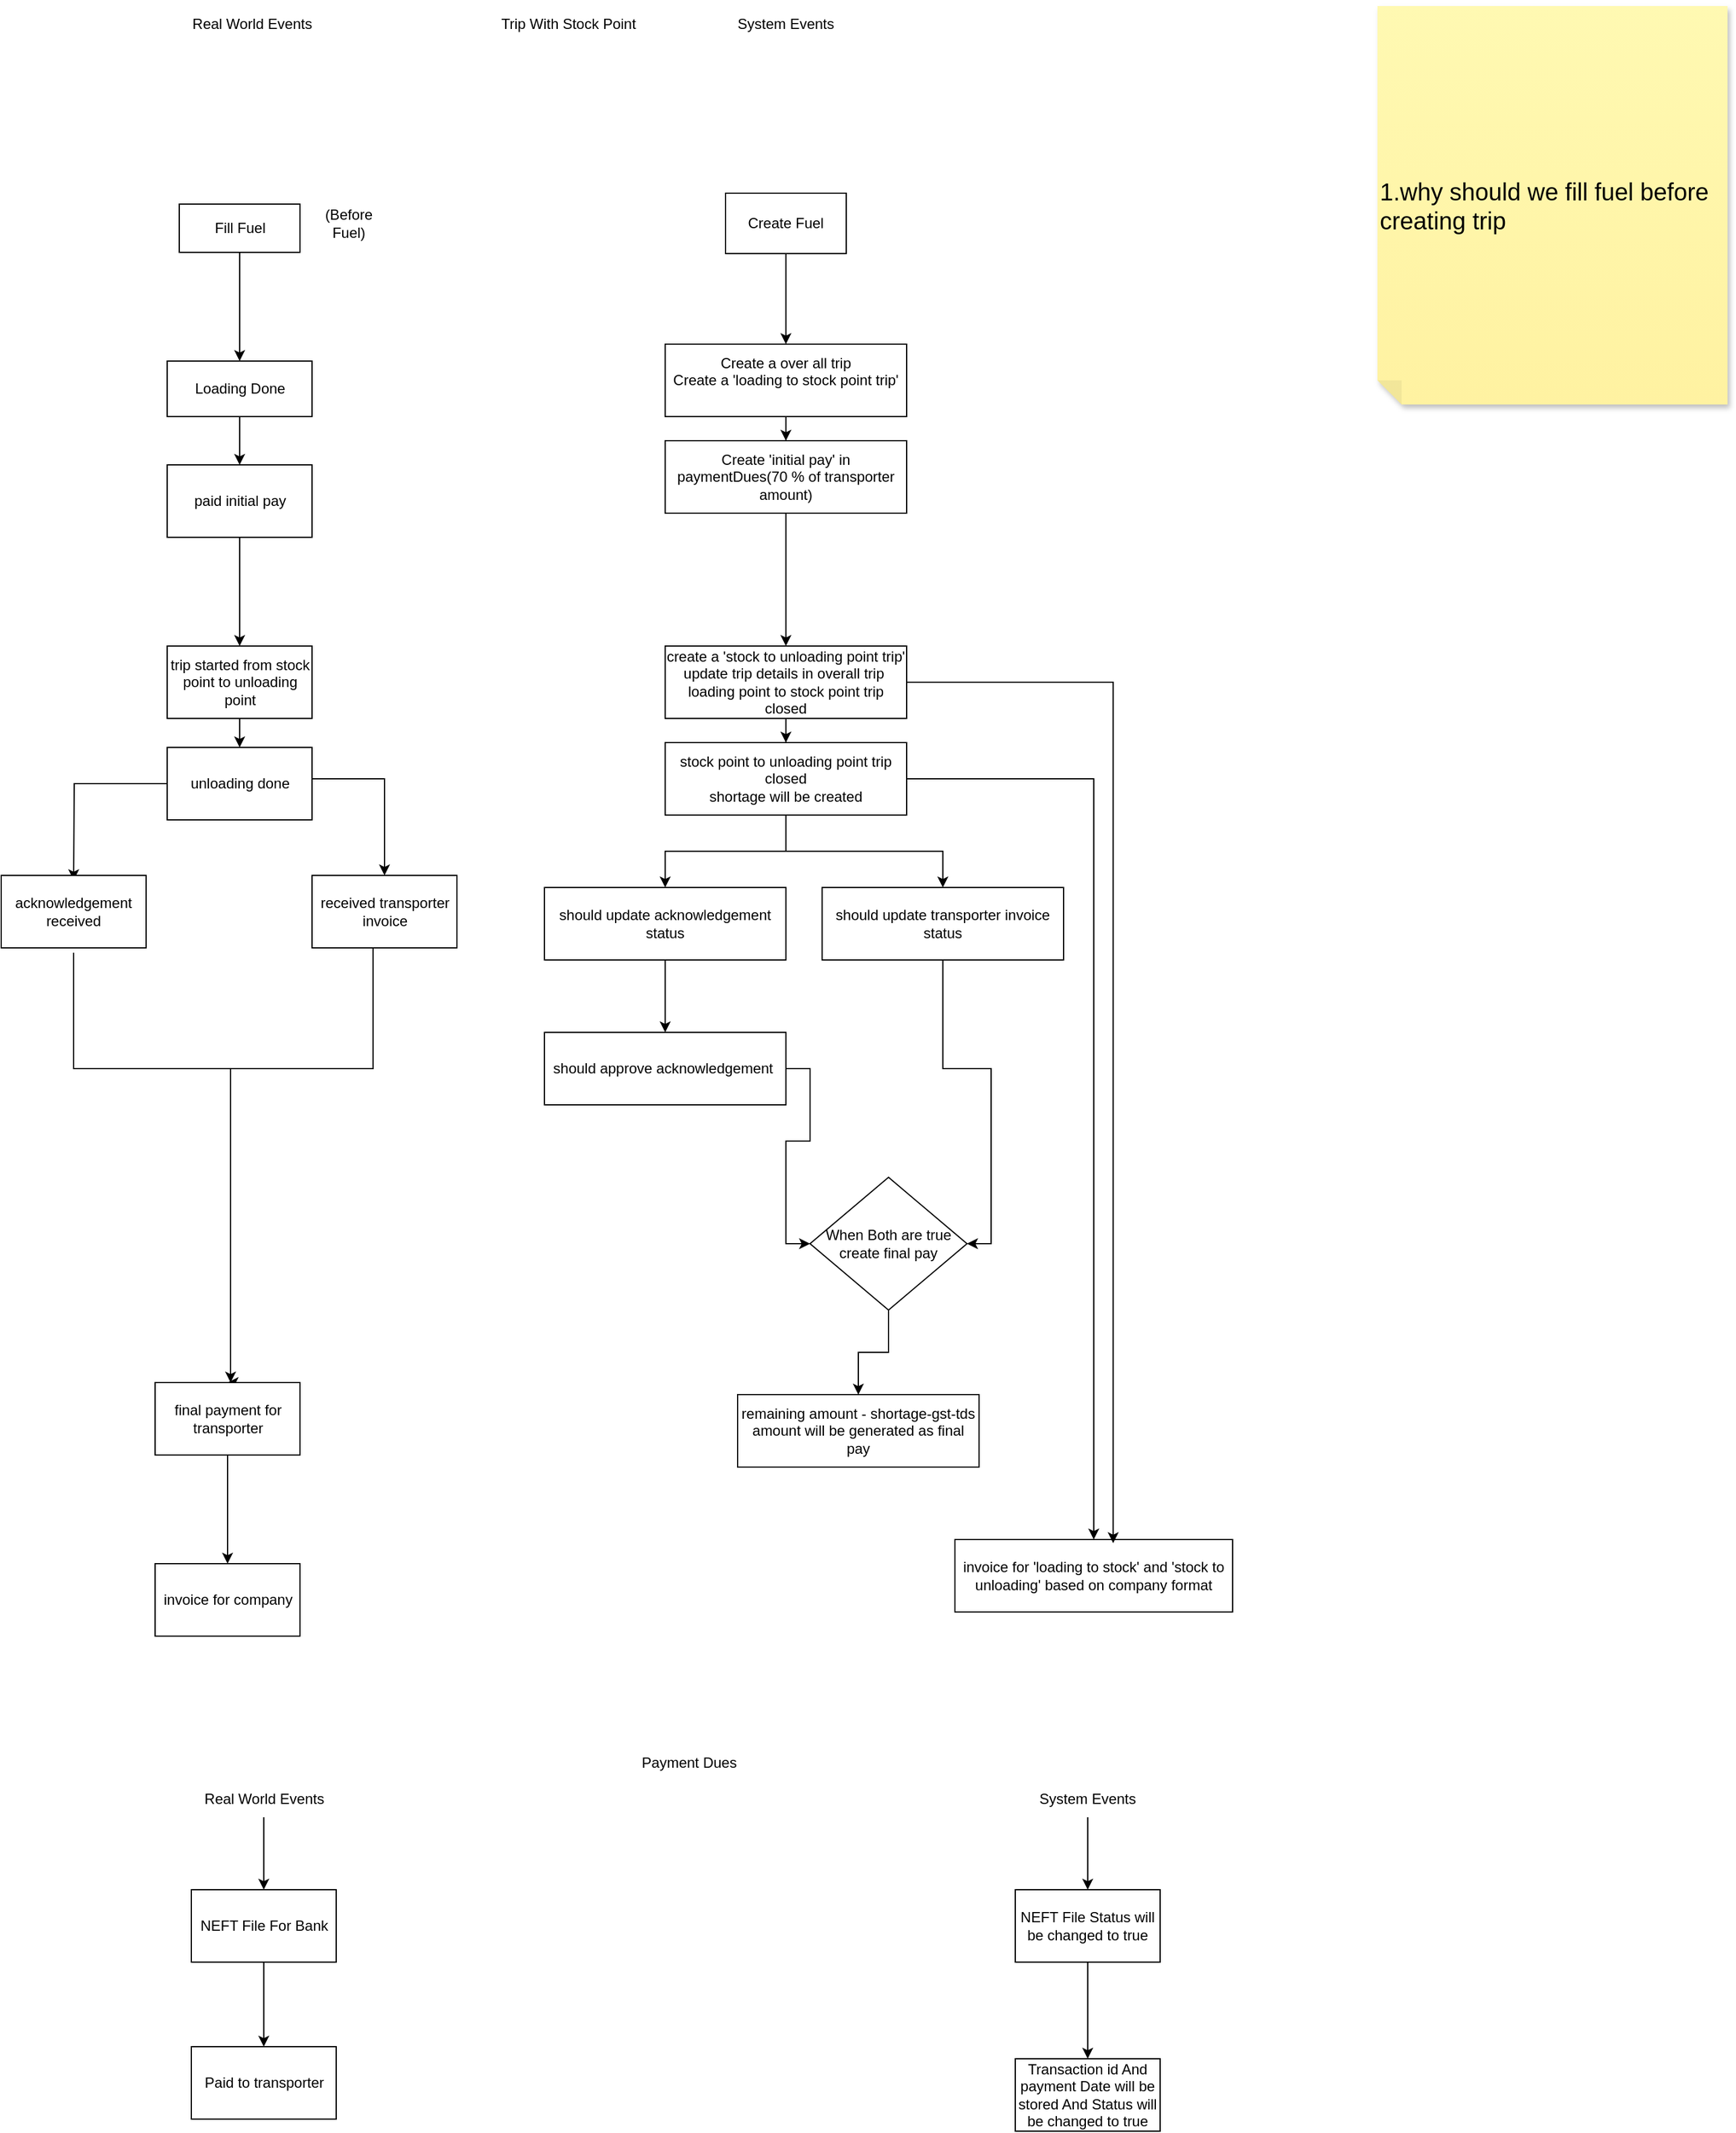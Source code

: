 <mxfile version="24.1.0" type="device">
  <diagram name="Page-1" id="LYNlKIAcfpjvFeQOGrr4">
    <mxGraphModel dx="2261" dy="854" grid="1" gridSize="10" guides="1" tooltips="1" connect="1" arrows="1" fold="1" page="1" pageScale="1" pageWidth="827" pageHeight="1169" math="0" shadow="0">
      <root>
        <mxCell id="0" />
        <mxCell id="1" parent="0" />
        <mxCell id="yk4MwxN-kGPhxIpHBKS9-22" style="edgeStyle=orthogonalEdgeStyle;rounded=0;orthogonalLoop=1;jettySize=auto;html=1;entryX=0.5;entryY=0;entryDx=0;entryDy=0;" edge="1" parent="1" source="iYZIwUq2cd-H_L5032Ol-9" target="yk4MwxN-kGPhxIpHBKS9-21">
          <mxGeometry relative="1" as="geometry" />
        </mxCell>
        <mxCell id="yk4MwxN-kGPhxIpHBKS9-64" value="" style="edgeStyle=orthogonalEdgeStyle;rounded=0;orthogonalLoop=1;jettySize=auto;html=1;" edge="1" parent="1" source="iYZIwUq2cd-H_L5032Ol-1" target="yk4MwxN-kGPhxIpHBKS9-56">
          <mxGeometry relative="1" as="geometry" />
        </mxCell>
        <mxCell id="iYZIwUq2cd-H_L5032Ol-1" value="Loading Done" style="rounded=0;whiteSpace=wrap;html=1;" parent="1" vertex="1">
          <mxGeometry x="-72.5" y="304" width="120" height="46" as="geometry" />
        </mxCell>
        <mxCell id="iYZIwUq2cd-H_L5032Ol-4" value="Trip With Stock Point" style="text;html=1;align=center;verticalAlign=middle;whiteSpace=wrap;rounded=0;" parent="1" vertex="1">
          <mxGeometry x="200" y="10" width="120" height="30" as="geometry" />
        </mxCell>
        <mxCell id="yk4MwxN-kGPhxIpHBKS9-62" style="edgeStyle=orthogonalEdgeStyle;rounded=0;orthogonalLoop=1;jettySize=auto;html=1;entryX=0.5;entryY=0;entryDx=0;entryDy=0;" edge="1" parent="1" source="iYZIwUq2cd-H_L5032Ol-6" target="yk4MwxN-kGPhxIpHBKS9-60">
          <mxGeometry relative="1" as="geometry" />
        </mxCell>
        <mxCell id="iYZIwUq2cd-H_L5032Ol-6" value="Create a over all trip&lt;div&gt;Create a &#39;loading to stock point trip&#39;&lt;/div&gt;&lt;div&gt;&lt;br&gt;&lt;/div&gt;" style="rounded=0;whiteSpace=wrap;html=1;" parent="1" vertex="1">
          <mxGeometry x="340" y="290" width="200" height="60" as="geometry" />
        </mxCell>
        <mxCell id="iYZIwUq2cd-H_L5032Ol-11" value="Real World Events" style="text;html=1;align=center;verticalAlign=middle;whiteSpace=wrap;rounded=0;" parent="1" vertex="1">
          <mxGeometry x="-72.5" y="10" width="140" height="30" as="geometry" />
        </mxCell>
        <mxCell id="iYZIwUq2cd-H_L5032Ol-12" value="System Events" style="text;html=1;align=center;verticalAlign=middle;whiteSpace=wrap;rounded=0;" parent="1" vertex="1">
          <mxGeometry x="370" y="10" width="140" height="30" as="geometry" />
        </mxCell>
        <mxCell id="yk4MwxN-kGPhxIpHBKS9-3" value="" style="edgeStyle=orthogonalEdgeStyle;rounded=0;orthogonalLoop=1;jettySize=auto;html=1;" edge="1" parent="1" source="iYZIwUq2cd-H_L5032Ol-13" target="iYZIwUq2cd-H_L5032Ol-1">
          <mxGeometry relative="1" as="geometry" />
        </mxCell>
        <mxCell id="iYZIwUq2cd-H_L5032Ol-13" value="Fill Fuel" style="rounded=0;whiteSpace=wrap;html=1;" parent="1" vertex="1">
          <mxGeometry x="-62.5" y="174" width="100" height="40" as="geometry" />
        </mxCell>
        <mxCell id="yk4MwxN-kGPhxIpHBKS9-20" value="" style="edgeStyle=orthogonalEdgeStyle;rounded=0;orthogonalLoop=1;jettySize=auto;html=1;" edge="1" parent="1" source="iYZIwUq2cd-H_L5032Ol-14" target="iYZIwUq2cd-H_L5032Ol-6">
          <mxGeometry relative="1" as="geometry" />
        </mxCell>
        <mxCell id="iYZIwUq2cd-H_L5032Ol-14" value="Create Fuel" style="rounded=0;whiteSpace=wrap;html=1;" parent="1" vertex="1">
          <mxGeometry x="390" y="165" width="100" height="50" as="geometry" />
        </mxCell>
        <mxCell id="yk4MwxN-kGPhxIpHBKS9-4" value="(Before Fuel)" style="text;html=1;align=center;verticalAlign=middle;whiteSpace=wrap;rounded=0;" vertex="1" parent="1">
          <mxGeometry x="47.5" y="175" width="60" height="30" as="geometry" />
        </mxCell>
        <mxCell id="yk4MwxN-kGPhxIpHBKS9-19" value="&lt;font style=&quot;font-size: 20px;&quot;&gt;1.why should we fill fuel before creating trip&amp;nbsp;&lt;/font&gt;" style="shape=note;whiteSpace=wrap;html=1;backgroundOutline=1;fontColor=#000000;darkOpacity=0.05;fillColor=#FFF9B2;strokeColor=none;fillStyle=solid;direction=west;gradientDirection=north;gradientColor=#FFF2A1;shadow=1;size=20;pointerEvents=1;align=left;" vertex="1" parent="1">
          <mxGeometry x="930" y="10" width="290" height="330" as="geometry" />
        </mxCell>
        <mxCell id="yk4MwxN-kGPhxIpHBKS9-34" style="edgeStyle=orthogonalEdgeStyle;rounded=0;orthogonalLoop=1;jettySize=auto;html=1;" edge="1" parent="1" source="yk4MwxN-kGPhxIpHBKS9-21">
          <mxGeometry relative="1" as="geometry">
            <mxPoint x="-150" y="734" as="targetPoint" />
            <Array as="points" />
          </mxGeometry>
        </mxCell>
        <mxCell id="yk4MwxN-kGPhxIpHBKS9-39" style="edgeStyle=orthogonalEdgeStyle;rounded=0;orthogonalLoop=1;jettySize=auto;html=1;exitX=1;exitY=0.5;exitDx=0;exitDy=0;" edge="1" parent="1" source="yk4MwxN-kGPhxIpHBKS9-21">
          <mxGeometry relative="1" as="geometry">
            <mxPoint x="71.25" y="660" as="sourcePoint" />
            <mxPoint x="107.5" y="730" as="targetPoint" />
            <Array as="points">
              <mxPoint x="108" y="650" />
            </Array>
          </mxGeometry>
        </mxCell>
        <mxCell id="yk4MwxN-kGPhxIpHBKS9-21" value="unloading done" style="rounded=0;whiteSpace=wrap;html=1;" vertex="1" parent="1">
          <mxGeometry x="-72.5" y="624" width="120" height="60" as="geometry" />
        </mxCell>
        <mxCell id="iYZIwUq2cd-H_L5032Ol-9" value="trip started from stock point to unloading point" style="whiteSpace=wrap;html=1;rounded=0;" parent="1" vertex="1">
          <mxGeometry x="-72.5" y="540" width="120" height="60" as="geometry" />
        </mxCell>
        <mxCell id="yk4MwxN-kGPhxIpHBKS9-32" style="edgeStyle=orthogonalEdgeStyle;rounded=0;orthogonalLoop=1;jettySize=auto;html=1;" edge="1" parent="1" source="yk4MwxN-kGPhxIpHBKS9-27" target="yk4MwxN-kGPhxIpHBKS9-29">
          <mxGeometry relative="1" as="geometry" />
        </mxCell>
        <mxCell id="yk4MwxN-kGPhxIpHBKS9-27" value="&lt;div&gt;create a &#39;stock to unloading point trip&#39;&lt;/div&gt;&lt;div&gt;update trip details in overall trip&amp;nbsp;&lt;/div&gt;&lt;div&gt;loading point to stock point trip closed&lt;/div&gt;" style="rounded=0;whiteSpace=wrap;html=1;" vertex="1" parent="1">
          <mxGeometry x="340" y="540" width="200" height="60" as="geometry" />
        </mxCell>
        <mxCell id="yk4MwxN-kGPhxIpHBKS9-36" style="edgeStyle=orthogonalEdgeStyle;rounded=0;orthogonalLoop=1;jettySize=auto;html=1;" edge="1" parent="1" source="yk4MwxN-kGPhxIpHBKS9-29" target="yk4MwxN-kGPhxIpHBKS9-35">
          <mxGeometry relative="1" as="geometry" />
        </mxCell>
        <mxCell id="yk4MwxN-kGPhxIpHBKS9-42" style="edgeStyle=orthogonalEdgeStyle;rounded=0;orthogonalLoop=1;jettySize=auto;html=1;entryX=0.5;entryY=0;entryDx=0;entryDy=0;" edge="1" parent="1" source="yk4MwxN-kGPhxIpHBKS9-29" target="yk4MwxN-kGPhxIpHBKS9-40">
          <mxGeometry relative="1" as="geometry" />
        </mxCell>
        <mxCell id="yk4MwxN-kGPhxIpHBKS9-69" value="" style="edgeStyle=orthogonalEdgeStyle;rounded=0;orthogonalLoop=1;jettySize=auto;html=1;" edge="1" parent="1" source="yk4MwxN-kGPhxIpHBKS9-29" target="yk4MwxN-kGPhxIpHBKS9-68">
          <mxGeometry relative="1" as="geometry" />
        </mxCell>
        <mxCell id="yk4MwxN-kGPhxIpHBKS9-29" value="stock point to unloading point trip closed&lt;div&gt;shortage will be created&lt;/div&gt;" style="rounded=0;whiteSpace=wrap;html=1;" vertex="1" parent="1">
          <mxGeometry x="340" y="620" width="200" height="60" as="geometry" />
        </mxCell>
        <mxCell id="yk4MwxN-kGPhxIpHBKS9-46" style="edgeStyle=orthogonalEdgeStyle;rounded=0;orthogonalLoop=1;jettySize=auto;html=1;entryX=0.5;entryY=0;entryDx=0;entryDy=0;" edge="1" parent="1" source="yk4MwxN-kGPhxIpHBKS9-35" target="yk4MwxN-kGPhxIpHBKS9-45">
          <mxGeometry relative="1" as="geometry" />
        </mxCell>
        <mxCell id="yk4MwxN-kGPhxIpHBKS9-35" value="should update acknowledgement status" style="rounded=0;whiteSpace=wrap;html=1;" vertex="1" parent="1">
          <mxGeometry x="240" y="740" width="200" height="60" as="geometry" />
        </mxCell>
        <mxCell id="yk4MwxN-kGPhxIpHBKS9-54" style="edgeStyle=orthogonalEdgeStyle;rounded=0;orthogonalLoop=1;jettySize=auto;html=1;entryX=0.5;entryY=0;entryDx=0;entryDy=0;" edge="1" parent="1" target="yk4MwxN-kGPhxIpHBKS9-53">
          <mxGeometry relative="1" as="geometry">
            <mxPoint x="-150" y="794" as="sourcePoint" />
            <Array as="points">
              <mxPoint x="-150" y="890" />
              <mxPoint x="-20" y="890" />
              <mxPoint x="-20" y="1150" />
            </Array>
          </mxGeometry>
        </mxCell>
        <mxCell id="yk4MwxN-kGPhxIpHBKS9-37" value="acknowledgement received" style="rounded=0;whiteSpace=wrap;html=1;" vertex="1" parent="1">
          <mxGeometry x="-210" y="730" width="120" height="60" as="geometry" />
        </mxCell>
        <mxCell id="yk4MwxN-kGPhxIpHBKS9-55" style="edgeStyle=orthogonalEdgeStyle;rounded=0;orthogonalLoop=1;jettySize=auto;html=1;" edge="1" parent="1" source="yk4MwxN-kGPhxIpHBKS9-38" target="yk4MwxN-kGPhxIpHBKS9-53">
          <mxGeometry relative="1" as="geometry">
            <mxPoint x="-150" y="1000" as="targetPoint" />
            <Array as="points">
              <mxPoint x="98" y="890" />
              <mxPoint x="-20" y="890" />
            </Array>
          </mxGeometry>
        </mxCell>
        <mxCell id="yk4MwxN-kGPhxIpHBKS9-38" value="received transporter invoice" style="rounded=0;whiteSpace=wrap;html=1;" vertex="1" parent="1">
          <mxGeometry x="47.5" y="730" width="120" height="60" as="geometry" />
        </mxCell>
        <mxCell id="yk4MwxN-kGPhxIpHBKS9-90" style="edgeStyle=orthogonalEdgeStyle;rounded=0;orthogonalLoop=1;jettySize=auto;html=1;entryX=1;entryY=0.5;entryDx=0;entryDy=0;" edge="1" parent="1" source="yk4MwxN-kGPhxIpHBKS9-40" target="yk4MwxN-kGPhxIpHBKS9-88">
          <mxGeometry relative="1" as="geometry" />
        </mxCell>
        <mxCell id="yk4MwxN-kGPhxIpHBKS9-40" value="should update transporter invoice&lt;div&gt;status&lt;/div&gt;" style="rounded=0;whiteSpace=wrap;html=1;" vertex="1" parent="1">
          <mxGeometry x="470" y="740" width="200" height="60" as="geometry" />
        </mxCell>
        <mxCell id="yk4MwxN-kGPhxIpHBKS9-89" style="edgeStyle=orthogonalEdgeStyle;rounded=0;orthogonalLoop=1;jettySize=auto;html=1;entryX=0;entryY=0.5;entryDx=0;entryDy=0;" edge="1" parent="1" source="yk4MwxN-kGPhxIpHBKS9-45" target="yk4MwxN-kGPhxIpHBKS9-88">
          <mxGeometry relative="1" as="geometry" />
        </mxCell>
        <mxCell id="yk4MwxN-kGPhxIpHBKS9-45" value="should approve acknowledgement&amp;nbsp;" style="rounded=0;whiteSpace=wrap;html=1;" vertex="1" parent="1">
          <mxGeometry x="240" y="860" width="200" height="60" as="geometry" />
        </mxCell>
        <mxCell id="yk4MwxN-kGPhxIpHBKS9-49" value="remaining amount - shortage-gst-tds amount will be generated as final pay" style="rounded=0;whiteSpace=wrap;html=1;" vertex="1" parent="1">
          <mxGeometry x="400" y="1160" width="200" height="60" as="geometry" />
        </mxCell>
        <mxCell id="yk4MwxN-kGPhxIpHBKS9-66" style="edgeStyle=orthogonalEdgeStyle;rounded=0;orthogonalLoop=1;jettySize=auto;html=1;" edge="1" parent="1" source="yk4MwxN-kGPhxIpHBKS9-53" target="yk4MwxN-kGPhxIpHBKS9-65">
          <mxGeometry relative="1" as="geometry" />
        </mxCell>
        <mxCell id="yk4MwxN-kGPhxIpHBKS9-53" value="final payment for transporter" style="rounded=0;whiteSpace=wrap;html=1;" vertex="1" parent="1">
          <mxGeometry x="-82.5" y="1150" width="120" height="60" as="geometry" />
        </mxCell>
        <mxCell id="yk4MwxN-kGPhxIpHBKS9-59" style="edgeStyle=orthogonalEdgeStyle;rounded=0;orthogonalLoop=1;jettySize=auto;html=1;" edge="1" parent="1" source="yk4MwxN-kGPhxIpHBKS9-56" target="iYZIwUq2cd-H_L5032Ol-9">
          <mxGeometry relative="1" as="geometry" />
        </mxCell>
        <mxCell id="yk4MwxN-kGPhxIpHBKS9-56" value="paid initial pay" style="rounded=0;whiteSpace=wrap;html=1;" vertex="1" parent="1">
          <mxGeometry x="-72.5" y="390" width="120" height="60" as="geometry" />
        </mxCell>
        <mxCell id="yk4MwxN-kGPhxIpHBKS9-86" value="" style="edgeStyle=orthogonalEdgeStyle;rounded=0;orthogonalLoop=1;jettySize=auto;html=1;" edge="1" parent="1" source="yk4MwxN-kGPhxIpHBKS9-60" target="yk4MwxN-kGPhxIpHBKS9-27">
          <mxGeometry relative="1" as="geometry" />
        </mxCell>
        <mxCell id="yk4MwxN-kGPhxIpHBKS9-60" value="&lt;div&gt;Create &#39;initial pay&#39; in paymentDues(70 % of transporter amount)&lt;br&gt;&lt;/div&gt;" style="rounded=0;whiteSpace=wrap;html=1;" vertex="1" parent="1">
          <mxGeometry x="340" y="370" width="200" height="60" as="geometry" />
        </mxCell>
        <mxCell id="yk4MwxN-kGPhxIpHBKS9-65" value="invoice for company" style="rounded=0;whiteSpace=wrap;html=1;" vertex="1" parent="1">
          <mxGeometry x="-82.5" y="1300" width="120" height="60" as="geometry" />
        </mxCell>
        <mxCell id="yk4MwxN-kGPhxIpHBKS9-68" value="invoice for &#39;loading to stock&#39; and &#39;stock to unloading&#39; based on company format" style="whiteSpace=wrap;html=1;rounded=0;" vertex="1" parent="1">
          <mxGeometry x="580" y="1280" width="230" height="60" as="geometry" />
        </mxCell>
        <mxCell id="yk4MwxN-kGPhxIpHBKS9-75" value="Payment Dues" style="text;html=1;align=center;verticalAlign=middle;whiteSpace=wrap;rounded=0;" vertex="1" parent="1">
          <mxGeometry x="300" y="1450" width="120" height="30" as="geometry" />
        </mxCell>
        <mxCell id="yk4MwxN-kGPhxIpHBKS9-79" style="edgeStyle=orthogonalEdgeStyle;rounded=0;orthogonalLoop=1;jettySize=auto;html=1;" edge="1" parent="1" source="yk4MwxN-kGPhxIpHBKS9-76" target="yk4MwxN-kGPhxIpHBKS9-78">
          <mxGeometry relative="1" as="geometry" />
        </mxCell>
        <mxCell id="yk4MwxN-kGPhxIpHBKS9-76" value="Real World Events" style="text;html=1;align=center;verticalAlign=middle;whiteSpace=wrap;rounded=0;" vertex="1" parent="1">
          <mxGeometry x="-62.5" y="1480" width="140" height="30" as="geometry" />
        </mxCell>
        <mxCell id="yk4MwxN-kGPhxIpHBKS9-81" style="edgeStyle=orthogonalEdgeStyle;rounded=0;orthogonalLoop=1;jettySize=auto;html=1;" edge="1" parent="1" source="yk4MwxN-kGPhxIpHBKS9-77" target="yk4MwxN-kGPhxIpHBKS9-80">
          <mxGeometry relative="1" as="geometry" />
        </mxCell>
        <mxCell id="yk4MwxN-kGPhxIpHBKS9-77" value="System Events" style="text;html=1;align=center;verticalAlign=middle;whiteSpace=wrap;rounded=0;" vertex="1" parent="1">
          <mxGeometry x="630" y="1480" width="120" height="30" as="geometry" />
        </mxCell>
        <mxCell id="yk4MwxN-kGPhxIpHBKS9-85" style="edgeStyle=orthogonalEdgeStyle;rounded=0;orthogonalLoop=1;jettySize=auto;html=1;" edge="1" parent="1" source="yk4MwxN-kGPhxIpHBKS9-78" target="yk4MwxN-kGPhxIpHBKS9-84">
          <mxGeometry relative="1" as="geometry" />
        </mxCell>
        <mxCell id="yk4MwxN-kGPhxIpHBKS9-78" value="&lt;span style=&quot;font-weight: normal;&quot;&gt;NEFT File For Bank&lt;/span&gt;" style="rounded=0;whiteSpace=wrap;html=1;fontStyle=1" vertex="1" parent="1">
          <mxGeometry x="-52.5" y="1570" width="120" height="60" as="geometry" />
        </mxCell>
        <mxCell id="yk4MwxN-kGPhxIpHBKS9-83" value="" style="edgeStyle=orthogonalEdgeStyle;rounded=0;orthogonalLoop=1;jettySize=auto;html=1;" edge="1" parent="1" source="yk4MwxN-kGPhxIpHBKS9-80" target="yk4MwxN-kGPhxIpHBKS9-82">
          <mxGeometry relative="1" as="geometry" />
        </mxCell>
        <mxCell id="yk4MwxN-kGPhxIpHBKS9-80" value="NEFT File Status will be changed to true" style="rounded=0;whiteSpace=wrap;html=1;" vertex="1" parent="1">
          <mxGeometry x="630" y="1570" width="120" height="60" as="geometry" />
        </mxCell>
        <mxCell id="yk4MwxN-kGPhxIpHBKS9-82" value="Transaction id And payment Date will be stored And Status will be changed to true" style="whiteSpace=wrap;html=1;rounded=0;" vertex="1" parent="1">
          <mxGeometry x="630" y="1710" width="120" height="60" as="geometry" />
        </mxCell>
        <mxCell id="yk4MwxN-kGPhxIpHBKS9-84" value="&lt;span style=&quot;font-weight: 400;&quot;&gt;Paid to transporter&lt;/span&gt;" style="rounded=0;whiteSpace=wrap;html=1;fontStyle=1" vertex="1" parent="1">
          <mxGeometry x="-52.5" y="1700" width="120" height="60" as="geometry" />
        </mxCell>
        <mxCell id="yk4MwxN-kGPhxIpHBKS9-87" style="edgeStyle=orthogonalEdgeStyle;rounded=0;orthogonalLoop=1;jettySize=auto;html=1;entryX=0.57;entryY=0.05;entryDx=0;entryDy=0;entryPerimeter=0;" edge="1" parent="1" source="yk4MwxN-kGPhxIpHBKS9-27" target="yk4MwxN-kGPhxIpHBKS9-68">
          <mxGeometry relative="1" as="geometry" />
        </mxCell>
        <mxCell id="yk4MwxN-kGPhxIpHBKS9-91" style="edgeStyle=orthogonalEdgeStyle;rounded=0;orthogonalLoop=1;jettySize=auto;html=1;entryX=0.5;entryY=0;entryDx=0;entryDy=0;" edge="1" parent="1" source="yk4MwxN-kGPhxIpHBKS9-88" target="yk4MwxN-kGPhxIpHBKS9-49">
          <mxGeometry relative="1" as="geometry" />
        </mxCell>
        <mxCell id="yk4MwxN-kGPhxIpHBKS9-88" value="When Both are true&lt;div&gt;create final pay&lt;/div&gt;" style="rhombus;whiteSpace=wrap;html=1;" vertex="1" parent="1">
          <mxGeometry x="460" y="980" width="130" height="110" as="geometry" />
        </mxCell>
      </root>
    </mxGraphModel>
  </diagram>
</mxfile>
